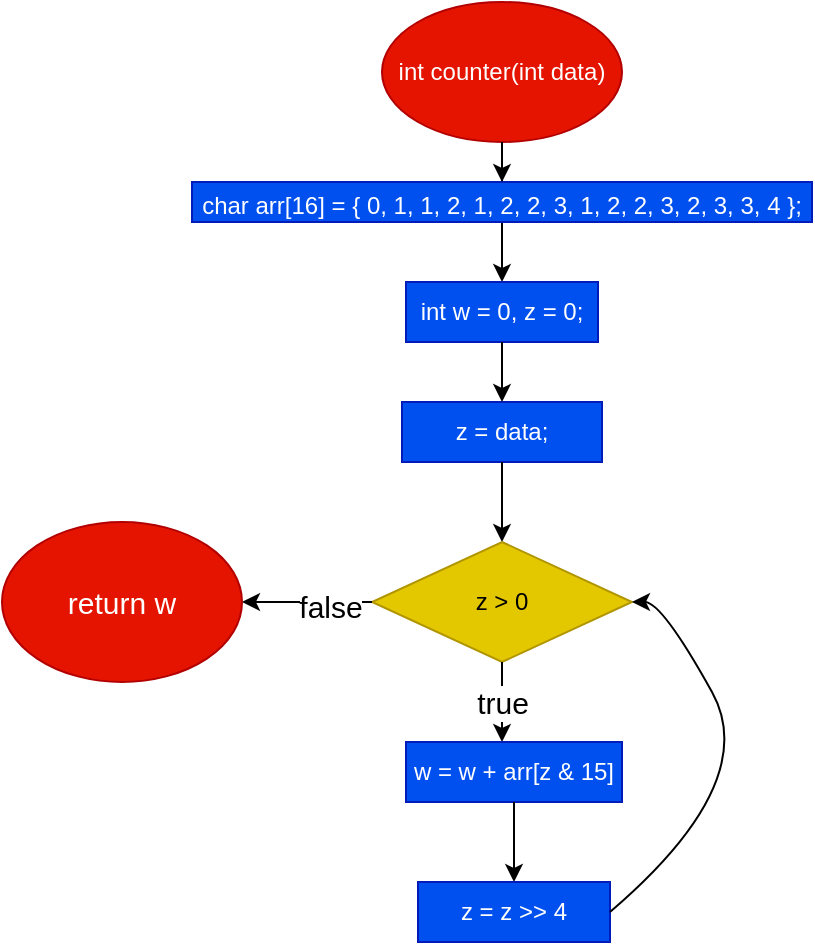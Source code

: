 <mxfile>
    <diagram id="4kUCQSGnbRvOVYIySED1" name="Страница 1">
        <mxGraphModel dx="1074" dy="579" grid="1" gridSize="10" guides="1" tooltips="1" connect="1" arrows="1" fold="1" page="1" pageScale="1" pageWidth="827" pageHeight="1169" math="0" shadow="0">
            <root>
                <mxCell id="0"/>
                <mxCell id="1" parent="0"/>
                <mxCell id="3" value="int counter(int data)" style="ellipse;whiteSpace=wrap;html=1;fillColor=#e51400;fontColor=#ffffff;strokeColor=#B20000;" vertex="1" parent="1">
                    <mxGeometry x="350" y="60" width="120" height="70" as="geometry"/>
                </mxCell>
                <mxCell id="4" value="" style="endArrow=classic;html=1;exitX=0.5;exitY=1;exitDx=0;exitDy=0;entryX=0.5;entryY=0;entryDx=0;entryDy=0;" edge="1" parent="1" source="3" target="5">
                    <mxGeometry width="50" height="50" relative="1" as="geometry">
                        <mxPoint x="390" y="320" as="sourcePoint"/>
                        <mxPoint x="410" y="180" as="targetPoint"/>
                    </mxGeometry>
                </mxCell>
                <mxCell id="5" value="int w = 0, z = 0;" style="rounded=0;whiteSpace=wrap;html=1;fillColor=#0050ef;fontColor=#ffffff;strokeColor=#001DBC;" vertex="1" parent="1">
                    <mxGeometry x="362" y="200" width="96" height="30" as="geometry"/>
                </mxCell>
                <mxCell id="6" value="z = data;" style="rounded=0;whiteSpace=wrap;html=1;fillColor=#0050ef;fontColor=#ffffff;strokeColor=#001DBC;" vertex="1" parent="1">
                    <mxGeometry x="360" y="260" width="100" height="30" as="geometry"/>
                </mxCell>
                <mxCell id="7" value="" style="endArrow=classic;html=1;exitX=0.5;exitY=1;exitDx=0;exitDy=0;entryX=0.5;entryY=0;entryDx=0;entryDy=0;" edge="1" parent="1" source="5" target="6">
                    <mxGeometry width="50" height="50" relative="1" as="geometry">
                        <mxPoint x="390" y="320" as="sourcePoint"/>
                        <mxPoint x="440" y="270" as="targetPoint"/>
                    </mxGeometry>
                </mxCell>
                <mxCell id="8" value="" style="endArrow=classic;html=1;exitX=0.5;exitY=1;exitDx=0;exitDy=0;" edge="1" parent="1" source="6">
                    <mxGeometry width="50" height="50" relative="1" as="geometry">
                        <mxPoint x="390" y="320" as="sourcePoint"/>
                        <mxPoint x="410" y="330" as="targetPoint"/>
                    </mxGeometry>
                </mxCell>
                <mxCell id="9" value="z &amp;gt; 0" style="rhombus;whiteSpace=wrap;html=1;fillColor=#e3c800;fontColor=#000000;strokeColor=#B09500;" vertex="1" parent="1">
                    <mxGeometry x="345" y="330" width="130" height="60" as="geometry"/>
                </mxCell>
                <mxCell id="10" value="true" style="endArrow=classic;html=1;exitX=0.5;exitY=1;exitDx=0;exitDy=0;fontSize=15;" edge="1" parent="1" source="9">
                    <mxGeometry width="50" height="50" relative="1" as="geometry">
                        <mxPoint x="390" y="420" as="sourcePoint"/>
                        <mxPoint x="410" y="430" as="targetPoint"/>
                    </mxGeometry>
                </mxCell>
                <mxCell id="11" value="w = w + arr[z &amp;amp; 15]" style="rounded=0;whiteSpace=wrap;html=1;fillColor=#0050ef;fontColor=#ffffff;strokeColor=#001DBC;" vertex="1" parent="1">
                    <mxGeometry x="362" y="430" width="108" height="30" as="geometry"/>
                </mxCell>
                <mxCell id="12" value="" style="endArrow=classic;html=1;fontSize=12;exitX=0.5;exitY=1;exitDx=0;exitDy=0;" edge="1" parent="1" source="11">
                    <mxGeometry width="50" height="50" relative="1" as="geometry">
                        <mxPoint x="390" y="420" as="sourcePoint"/>
                        <mxPoint x="416" y="500" as="targetPoint"/>
                    </mxGeometry>
                </mxCell>
                <mxCell id="13" value="z = z &amp;gt;&amp;gt; 4" style="rounded=0;whiteSpace=wrap;html=1;fillColor=#0050ef;fontColor=#ffffff;strokeColor=#001DBC;" vertex="1" parent="1">
                    <mxGeometry x="368" y="500" width="96" height="30" as="geometry"/>
                </mxCell>
                <mxCell id="17" value="" style="curved=1;endArrow=classic;html=1;fontSize=12;exitX=1;exitY=0.5;exitDx=0;exitDy=0;entryX=1;entryY=0.5;entryDx=0;entryDy=0;" edge="1" parent="1" source="13" target="9">
                    <mxGeometry width="50" height="50" relative="1" as="geometry">
                        <mxPoint x="450" y="380" as="sourcePoint"/>
                        <mxPoint x="500" y="330" as="targetPoint"/>
                        <Array as="points">
                            <mxPoint x="540" y="450"/>
                            <mxPoint x="490" y="360"/>
                        </Array>
                    </mxGeometry>
                </mxCell>
                <mxCell id="18" value="" style="endArrow=classic;html=1;fontSize=15;exitX=0;exitY=0.5;exitDx=0;exitDy=0;" edge="1" parent="1" source="9">
                    <mxGeometry width="50" height="50" relative="1" as="geometry">
                        <mxPoint x="450" y="380" as="sourcePoint"/>
                        <mxPoint x="280" y="360" as="targetPoint"/>
                    </mxGeometry>
                </mxCell>
                <mxCell id="19" value="false" style="edgeLabel;html=1;align=center;verticalAlign=middle;resizable=0;points=[];fontSize=15;" vertex="1" connectable="0" parent="18">
                    <mxGeometry x="-0.354" y="2" relative="1" as="geometry">
                        <mxPoint as="offset"/>
                    </mxGeometry>
                </mxCell>
                <mxCell id="20" value="return w" style="ellipse;whiteSpace=wrap;html=1;fontSize=15;fillColor=#e51400;fontColor=#ffffff;strokeColor=#B20000;" vertex="1" parent="1">
                    <mxGeometry x="160" y="320" width="120" height="80" as="geometry"/>
                </mxCell>
                <mxCell id="21" value="&lt;font style=&quot;font-size: 12px&quot;&gt;char arr[16] = { 0, 1, 1, 2, 1, 2, 2, 3, 1, 2, 2, 3, 2, 3, 3, 4 };&lt;/font&gt;" style="rounded=0;whiteSpace=wrap;html=1;fontSize=15;fillColor=#0050ef;fontColor=#ffffff;strokeColor=#001DBC;" vertex="1" parent="1">
                    <mxGeometry x="255" y="150" width="310" height="20" as="geometry"/>
                </mxCell>
                <mxCell id="22" value="" style="endArrow=classic;html=1;fontSize=12;exitX=0.5;exitY=1;exitDx=0;exitDy=0;entryX=0.5;entryY=0;entryDx=0;entryDy=0;" edge="1" parent="1" source="3" target="21">
                    <mxGeometry width="50" height="50" relative="1" as="geometry">
                        <mxPoint x="500" y="250" as="sourcePoint"/>
                        <mxPoint x="550" y="200" as="targetPoint"/>
                    </mxGeometry>
                </mxCell>
            </root>
        </mxGraphModel>
    </diagram>
</mxfile>